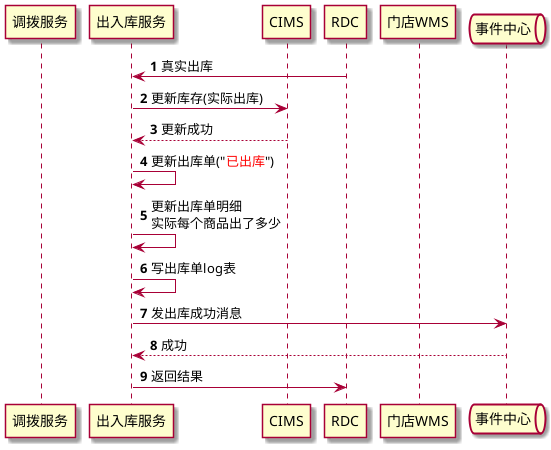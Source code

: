 @startuml
'https://plantuml.com/sequence-diagram
skin rose
autonumber

participant 调拨服务
participant 出入库服务
participant CIMS
participant RDC
participant 门店WMS
queue 事件中心

'---------------------------真实出库--------------------------'
RDC -> 出入库服务 : 真实出库
出入库服务 -> CIMS : 更新库存(实际出库)
出入库服务 <-- CIMS : 更新成功
出入库服务 -> 出入库服务 : 更新出库单("<font color=red>已出库</font>")
出入库服务 -> 出入库服务 : 更新出库单明细\n实际每个商品出了多少
出入库服务 -> 出入库服务 : 写出库单log表
出入库服务 -> 事件中心 : 发出库成功消息
出入库服务 <-- 事件中心 : 成功
出入库服务 -> RDC : 返回结果



@enduml